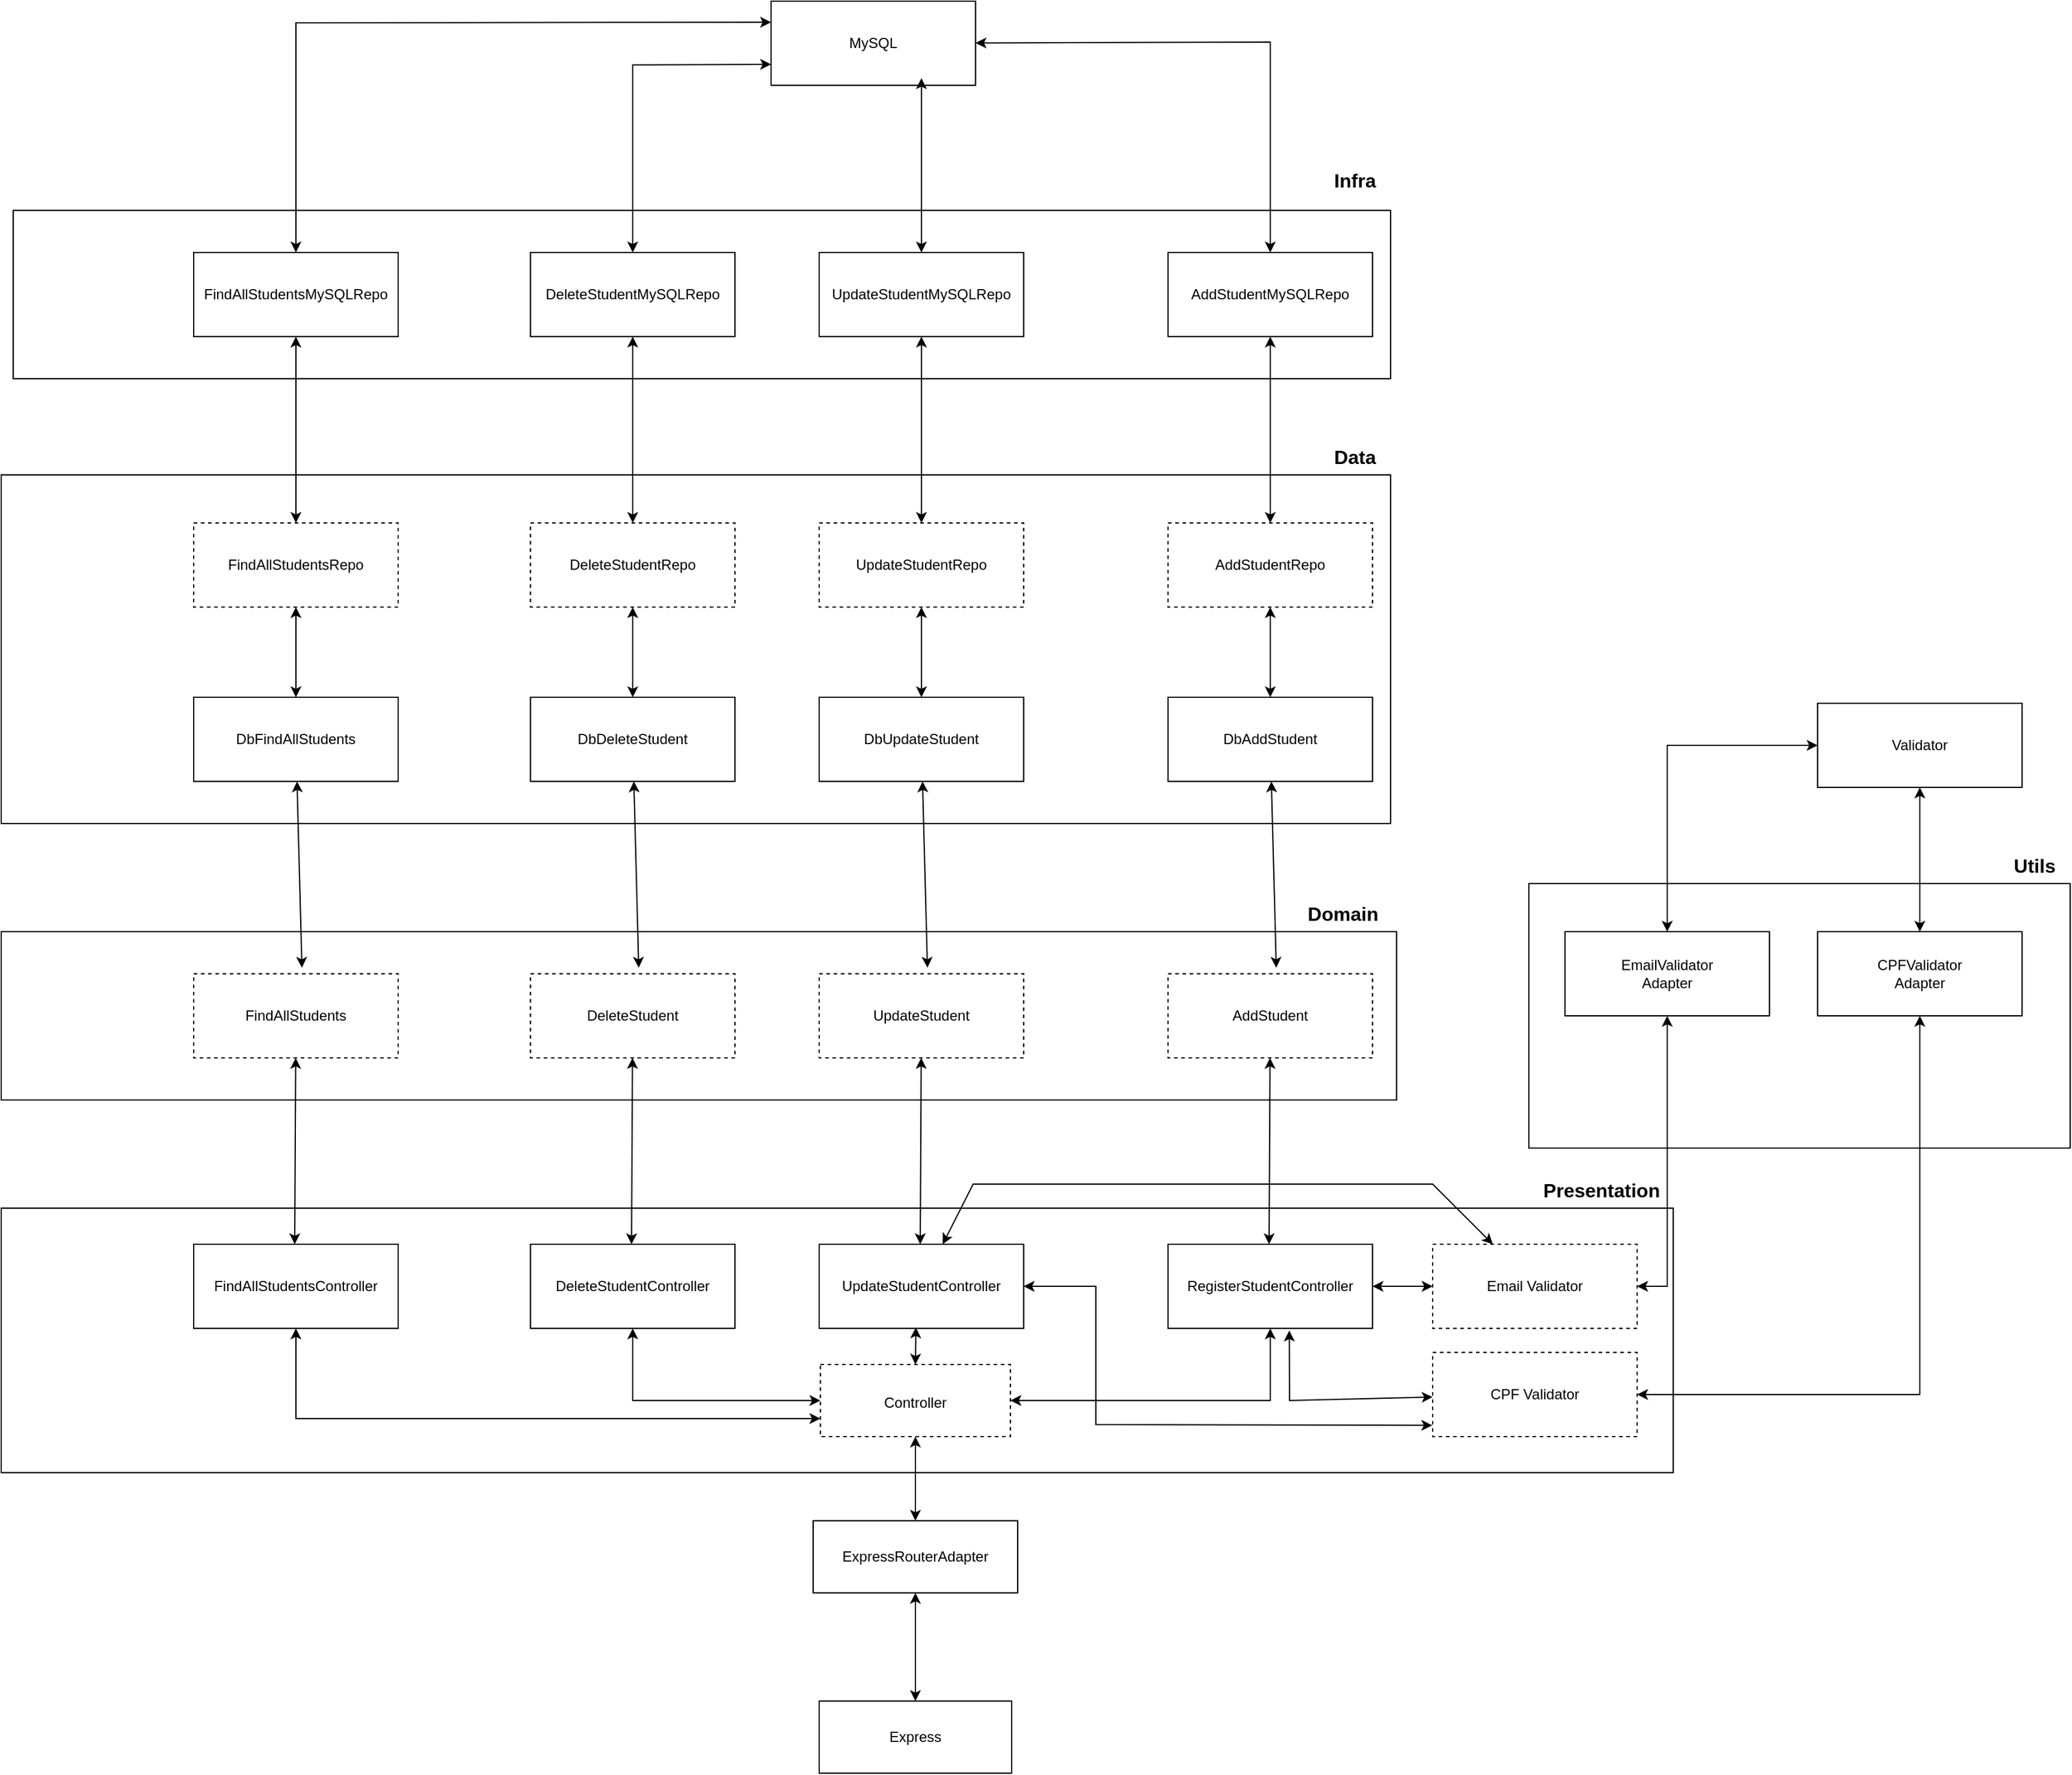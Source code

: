 <mxfile version="20.3.0" type="device"><diagram id="8L52Tdg6AZ5Mb-JQZGqr" name="Página-1"><mxGraphModel dx="2131" dy="1820" grid="1" gridSize="10" guides="1" tooltips="1" connect="1" arrows="1" fold="1" page="1" pageScale="1" pageWidth="827" pageHeight="1169" math="0" shadow="0"><root><mxCell id="0"/><mxCell id="1" parent="0"/><mxCell id="jkvkecOj0ouxLWe6TTOv-1" value="Express" style="rounded=0;whiteSpace=wrap;html=1;" parent="1" vertex="1"><mxGeometry x="350" y="760" width="160" height="60" as="geometry"/></mxCell><mxCell id="jkvkecOj0ouxLWe6TTOv-4" value="ExpressRouterAdapter" style="rounded=0;whiteSpace=wrap;html=1;" parent="1" vertex="1"><mxGeometry x="345" y="610" width="170" height="60" as="geometry"/></mxCell><mxCell id="jkvkecOj0ouxLWe6TTOv-7" value="" style="endArrow=classic;startArrow=classic;html=1;rounded=0;fontSize=12;exitX=0.5;exitY=0;exitDx=0;exitDy=0;entryX=0.473;entryY=0.988;entryDx=0;entryDy=0;entryPerimeter=0;" parent="1" source="jkvkecOj0ouxLWe6TTOv-1" edge="1"><mxGeometry width="50" height="50" relative="1" as="geometry"><mxPoint x="390" y="810" as="sourcePoint"/><mxPoint x="430" y="670" as="targetPoint"/></mxGeometry></mxCell><mxCell id="jkvkecOj0ouxLWe6TTOv-8" value="" style="rounded=0;whiteSpace=wrap;html=1;" parent="1" vertex="1"><mxGeometry x="-330" y="350" width="1390" height="220" as="geometry"/></mxCell><mxCell id="jkvkecOj0ouxLWe6TTOv-9" value="Presentation" style="text;html=1;resizable=0;autosize=1;align=center;verticalAlign=middle;points=[];fillColor=none;strokeColor=none;rounded=0;fontSize=16;fontStyle=1" parent="1" vertex="1"><mxGeometry x="940" y="320" width="120" height="30" as="geometry"/></mxCell><mxCell id="jkvkecOj0ouxLWe6TTOv-10" value="&lt;font style=&quot;font-size: 12px;&quot;&gt;Controller&lt;/font&gt;" style="rounded=0;whiteSpace=wrap;html=1;fontSize=16;dashed=1;" parent="1" vertex="1"><mxGeometry x="351" y="480" width="158" height="60" as="geometry"/></mxCell><mxCell id="jkvkecOj0ouxLWe6TTOv-11" value="" style="endArrow=classic;startArrow=classic;html=1;rounded=0;fontSize=12;exitX=0.5;exitY=0;exitDx=0;exitDy=0;entryX=0.473;entryY=0.988;entryDx=0;entryDy=0;entryPerimeter=0;" parent="1" source="jkvkecOj0ouxLWe6TTOv-4" edge="1"><mxGeometry width="50" height="50" relative="1" as="geometry"><mxPoint x="390" y="510" as="sourcePoint"/><mxPoint x="430" y="540" as="targetPoint"/></mxGeometry></mxCell><mxCell id="jkvkecOj0ouxLWe6TTOv-14" value="RegisterStudentController" style="rounded=0;whiteSpace=wrap;html=1;fontSize=12;" parent="1" vertex="1"><mxGeometry x="640" y="380" width="170" height="70" as="geometry"/></mxCell><mxCell id="jkvkecOj0ouxLWe6TTOv-15" value="" style="rounded=0;whiteSpace=wrap;html=1;fontSize=12;" parent="1" vertex="1"><mxGeometry x="-330" y="120" width="1160" height="140" as="geometry"/></mxCell><mxCell id="jkvkecOj0ouxLWe6TTOv-17" value="Domain" style="text;html=1;resizable=0;autosize=1;align=center;verticalAlign=middle;points=[];fillColor=none;strokeColor=none;rounded=0;fontSize=16;fontStyle=1" parent="1" vertex="1"><mxGeometry x="745" y="90" width="80" height="30" as="geometry"/></mxCell><mxCell id="jkvkecOj0ouxLWe6TTOv-18" value="AddStudent" style="rounded=0;whiteSpace=wrap;html=1;fontSize=12;dashed=1;" parent="1" vertex="1"><mxGeometry x="640" y="155" width="170" height="70" as="geometry"/></mxCell><mxCell id="jkvkecOj0ouxLWe6TTOv-19" value="" style="rounded=0;whiteSpace=wrap;html=1;fontSize=12;" parent="1" vertex="1"><mxGeometry x="-330" y="-260" width="1155" height="290" as="geometry"/></mxCell><mxCell id="jkvkecOj0ouxLWe6TTOv-20" value="Data" style="text;html=1;resizable=0;autosize=1;align=center;verticalAlign=middle;points=[];fillColor=none;strokeColor=none;rounded=0;fontSize=16;fontStyle=1" parent="1" vertex="1"><mxGeometry x="765" y="-290" width="60" height="30" as="geometry"/></mxCell><mxCell id="jkvkecOj0ouxLWe6TTOv-21" value="DbAddStudent" style="rounded=0;whiteSpace=wrap;html=1;fontSize=12;" parent="1" vertex="1"><mxGeometry x="640" y="-75" width="170" height="70" as="geometry"/></mxCell><mxCell id="jkvkecOj0ouxLWe6TTOv-22" value="" style="rounded=0;whiteSpace=wrap;html=1;fontSize=12;" parent="1" vertex="1"><mxGeometry x="-320" y="-480" width="1145" height="140" as="geometry"/></mxCell><mxCell id="jkvkecOj0ouxLWe6TTOv-23" value="Infra" style="text;html=1;resizable=0;autosize=1;align=center;verticalAlign=middle;points=[];fillColor=none;strokeColor=none;rounded=0;fontSize=16;fontStyle=1" parent="1" vertex="1"><mxGeometry x="765" y="-520" width="60" height="30" as="geometry"/></mxCell><mxCell id="jkvkecOj0ouxLWe6TTOv-24" value="AddStudentRepo" style="rounded=0;whiteSpace=wrap;html=1;fontSize=12;dashed=1;" parent="1" vertex="1"><mxGeometry x="640" y="-220" width="170" height="70" as="geometry"/></mxCell><mxCell id="jkvkecOj0ouxLWe6TTOv-25" value="AddStudentMySQLRepo" style="rounded=0;whiteSpace=wrap;html=1;fontSize=12;" parent="1" vertex="1"><mxGeometry x="640" y="-445" width="170" height="70" as="geometry"/></mxCell><mxCell id="jkvkecOj0ouxLWe6TTOv-26" value="" style="endArrow=classic;startArrow=classic;html=1;rounded=0;fontSize=12;" parent="1" target="jkvkecOj0ouxLWe6TTOv-18" edge="1"><mxGeometry width="50" height="50" relative="1" as="geometry"><mxPoint x="724" y="380" as="sourcePoint"/><mxPoint x="724.29" y="320" as="targetPoint"/></mxGeometry></mxCell><mxCell id="jkvkecOj0ouxLWe6TTOv-27" value="" style="endArrow=classic;startArrow=classic;html=1;rounded=0;fontSize=12;exitX=0.5;exitY=0;exitDx=0;exitDy=0;" parent="1" target="jkvkecOj0ouxLWe6TTOv-21" edge="1"><mxGeometry width="50" height="50" relative="1" as="geometry"><mxPoint x="730" y="150" as="sourcePoint"/><mxPoint x="620" y="10" as="targetPoint"/></mxGeometry></mxCell><mxCell id="jkvkecOj0ouxLWe6TTOv-28" value="" style="endArrow=classic;startArrow=classic;html=1;rounded=0;fontSize=12;exitX=0.5;exitY=0;exitDx=0;exitDy=0;" parent="1" source="jkvkecOj0ouxLWe6TTOv-21" target="jkvkecOj0ouxLWe6TTOv-24" edge="1"><mxGeometry width="50" height="50" relative="1" as="geometry"><mxPoint x="570" y="-110" as="sourcePoint"/><mxPoint x="620" y="-160" as="targetPoint"/></mxGeometry></mxCell><mxCell id="jkvkecOj0ouxLWe6TTOv-29" value="" style="endArrow=classic;startArrow=classic;html=1;rounded=0;fontSize=12;" parent="1" source="jkvkecOj0ouxLWe6TTOv-10" target="jkvkecOj0ouxLWe6TTOv-14" edge="1"><mxGeometry width="50" height="50" relative="1" as="geometry"><mxPoint x="570" y="540" as="sourcePoint"/><mxPoint x="620" y="490" as="targetPoint"/><Array as="points"><mxPoint x="725" y="510"/></Array></mxGeometry></mxCell><mxCell id="jkvkecOj0ouxLWe6TTOv-30" value="" style="endArrow=classic;startArrow=classic;html=1;rounded=0;fontSize=12;exitX=0.5;exitY=0;exitDx=0;exitDy=0;entryX=0.5;entryY=1;entryDx=0;entryDy=0;" parent="1" source="jkvkecOj0ouxLWe6TTOv-24" target="jkvkecOj0ouxLWe6TTOv-25" edge="1"><mxGeometry width="50" height="50" relative="1" as="geometry"><mxPoint x="470" y="-290" as="sourcePoint"/><mxPoint x="520" y="-340" as="targetPoint"/></mxGeometry></mxCell><mxCell id="jkvkecOj0ouxLWe6TTOv-31" value="MySQL" style="rounded=0;whiteSpace=wrap;html=1;fontSize=12;" parent="1" vertex="1"><mxGeometry x="310" y="-654" width="170" height="70" as="geometry"/></mxCell><mxCell id="jkvkecOj0ouxLWe6TTOv-32" value="" style="endArrow=classic;startArrow=classic;html=1;rounded=0;fontSize=12;exitX=0.5;exitY=0;exitDx=0;exitDy=0;" parent="1" source="jkvkecOj0ouxLWe6TTOv-25" target="jkvkecOj0ouxLWe6TTOv-31" edge="1"><mxGeometry width="50" height="50" relative="1" as="geometry"><mxPoint x="470" y="-390" as="sourcePoint"/><mxPoint x="520" y="-440" as="targetPoint"/><Array as="points"><mxPoint x="725" y="-620"/></Array></mxGeometry></mxCell><mxCell id="jkvkecOj0ouxLWe6TTOv-33" value="" style="rounded=0;whiteSpace=wrap;html=1;" parent="1" vertex="1"><mxGeometry x="940" y="80" width="450" height="220" as="geometry"/></mxCell><mxCell id="jkvkecOj0ouxLWe6TTOv-35" value="Utils" style="text;html=1;resizable=0;autosize=1;align=center;verticalAlign=middle;points=[];fillColor=none;strokeColor=none;rounded=0;fontSize=16;fontStyle=1" parent="1" vertex="1"><mxGeometry x="1330" y="50" width="60" height="30" as="geometry"/></mxCell><mxCell id="jkvkecOj0ouxLWe6TTOv-36" value="Email Validator" style="rounded=0;whiteSpace=wrap;html=1;fontSize=12;dashed=1;" parent="1" vertex="1"><mxGeometry x="860" y="380" width="170" height="70" as="geometry"/></mxCell><mxCell id="jkvkecOj0ouxLWe6TTOv-37" value="CPF Validator" style="rounded=0;whiteSpace=wrap;html=1;fontSize=12;dashed=1;" parent="1" vertex="1"><mxGeometry x="860" y="470" width="170" height="70" as="geometry"/></mxCell><mxCell id="jkvkecOj0ouxLWe6TTOv-38" value="" style="endArrow=classic;startArrow=classic;html=1;rounded=0;fontSize=12;" parent="1" source="jkvkecOj0ouxLWe6TTOv-14" target="jkvkecOj0ouxLWe6TTOv-36" edge="1"><mxGeometry width="50" height="50" relative="1" as="geometry"><mxPoint x="780" y="400" as="sourcePoint"/><mxPoint x="830" y="350" as="targetPoint"/></mxGeometry></mxCell><mxCell id="jkvkecOj0ouxLWe6TTOv-39" value="" style="endArrow=classic;startArrow=classic;html=1;rounded=0;fontSize=12;exitX=0.593;exitY=1.025;exitDx=0;exitDy=0;exitPerimeter=0;" parent="1" source="jkvkecOj0ouxLWe6TTOv-14" target="jkvkecOj0ouxLWe6TTOv-37" edge="1"><mxGeometry width="50" height="50" relative="1" as="geometry"><mxPoint x="780" y="400" as="sourcePoint"/><mxPoint x="830" y="350" as="targetPoint"/><Array as="points"><mxPoint x="741" y="510"/></Array></mxGeometry></mxCell><mxCell id="jkvkecOj0ouxLWe6TTOv-40" value="EmailValidator&lt;br&gt;Adapter" style="rounded=0;whiteSpace=wrap;html=1;fontSize=12;" parent="1" vertex="1"><mxGeometry x="970" y="120" width="170" height="70" as="geometry"/></mxCell><mxCell id="jkvkecOj0ouxLWe6TTOv-41" value="CPFValidator&lt;br&gt;Adapter" style="rounded=0;whiteSpace=wrap;html=1;fontSize=12;" parent="1" vertex="1"><mxGeometry x="1180" y="120" width="170" height="70" as="geometry"/></mxCell><mxCell id="jkvkecOj0ouxLWe6TTOv-42" value="" style="endArrow=classic;startArrow=classic;html=1;rounded=0;fontSize=12;exitX=1;exitY=0.5;exitDx=0;exitDy=0;entryX=0.5;entryY=1;entryDx=0;entryDy=0;" parent="1" source="jkvkecOj0ouxLWe6TTOv-36" target="jkvkecOj0ouxLWe6TTOv-40" edge="1"><mxGeometry width="50" height="50" relative="1" as="geometry"><mxPoint x="1150" y="270" as="sourcePoint"/><mxPoint x="1200" y="220" as="targetPoint"/><Array as="points"><mxPoint x="1055" y="415"/></Array></mxGeometry></mxCell><mxCell id="jkvkecOj0ouxLWe6TTOv-44" value="" style="endArrow=classic;startArrow=classic;html=1;rounded=0;fontSize=12;exitX=1;exitY=0.5;exitDx=0;exitDy=0;entryX=0.5;entryY=1;entryDx=0;entryDy=0;" parent="1" source="jkvkecOj0ouxLWe6TTOv-37" target="jkvkecOj0ouxLWe6TTOv-41" edge="1"><mxGeometry width="50" height="50" relative="1" as="geometry"><mxPoint x="1150" y="270" as="sourcePoint"/><mxPoint x="1200" y="220" as="targetPoint"/><Array as="points"><mxPoint x="1265" y="505"/></Array></mxGeometry></mxCell><mxCell id="jkvkecOj0ouxLWe6TTOv-45" value="Validator" style="rounded=0;whiteSpace=wrap;html=1;fontSize=12;" parent="1" vertex="1"><mxGeometry x="1180" y="-70" width="170" height="70" as="geometry"/></mxCell><mxCell id="jkvkecOj0ouxLWe6TTOv-46" value="" style="endArrow=classic;startArrow=classic;html=1;rounded=0;fontSize=12;exitX=0.5;exitY=0;exitDx=0;exitDy=0;entryX=0;entryY=0.5;entryDx=0;entryDy=0;" parent="1" source="jkvkecOj0ouxLWe6TTOv-40" target="jkvkecOj0ouxLWe6TTOv-45" edge="1"><mxGeometry width="50" height="50" relative="1" as="geometry"><mxPoint x="1150" y="270" as="sourcePoint"/><mxPoint x="1200" y="220" as="targetPoint"/><Array as="points"><mxPoint x="1055" y="-35"/></Array></mxGeometry></mxCell><mxCell id="jkvkecOj0ouxLWe6TTOv-47" value="" style="endArrow=classic;startArrow=classic;html=1;rounded=0;fontSize=12;entryX=0.5;entryY=1;entryDx=0;entryDy=0;" parent="1" source="jkvkecOj0ouxLWe6TTOv-41" target="jkvkecOj0ouxLWe6TTOv-45" edge="1"><mxGeometry width="50" height="50" relative="1" as="geometry"><mxPoint x="1150" y="270" as="sourcePoint"/><mxPoint x="1200" y="220" as="targetPoint"/></mxGeometry></mxCell><mxCell id="jkvkecOj0ouxLWe6TTOv-48" value="UpdateStudentController" style="rounded=0;whiteSpace=wrap;html=1;fontSize=12;" parent="1" vertex="1"><mxGeometry x="350" y="380" width="170" height="70" as="geometry"/></mxCell><mxCell id="jkvkecOj0ouxLWe6TTOv-49" value="UpdateStudent" style="rounded=0;whiteSpace=wrap;html=1;fontSize=12;dashed=1;" parent="1" vertex="1"><mxGeometry x="350" y="155" width="170" height="70" as="geometry"/></mxCell><mxCell id="jkvkecOj0ouxLWe6TTOv-50" value="DbUpdateStudent" style="rounded=0;whiteSpace=wrap;html=1;fontSize=12;" parent="1" vertex="1"><mxGeometry x="350" y="-75" width="170" height="70" as="geometry"/></mxCell><mxCell id="jkvkecOj0ouxLWe6TTOv-51" value="UpdateStudentRepo" style="rounded=0;whiteSpace=wrap;html=1;fontSize=12;dashed=1;" parent="1" vertex="1"><mxGeometry x="350" y="-220" width="170" height="70" as="geometry"/></mxCell><mxCell id="jkvkecOj0ouxLWe6TTOv-52" value="UpdateStudentMySQLRepo" style="rounded=0;whiteSpace=wrap;html=1;fontSize=12;" parent="1" vertex="1"><mxGeometry x="350" y="-445" width="170" height="70" as="geometry"/></mxCell><mxCell id="jkvkecOj0ouxLWe6TTOv-53" value="" style="endArrow=classic;startArrow=classic;html=1;rounded=0;fontSize=12;" parent="1" target="jkvkecOj0ouxLWe6TTOv-49" edge="1"><mxGeometry width="50" height="50" relative="1" as="geometry"><mxPoint x="434" y="380" as="sourcePoint"/><mxPoint x="434.29" y="320" as="targetPoint"/></mxGeometry></mxCell><mxCell id="jkvkecOj0ouxLWe6TTOv-54" value="" style="endArrow=classic;startArrow=classic;html=1;rounded=0;fontSize=12;exitX=0.5;exitY=0;exitDx=0;exitDy=0;" parent="1" target="jkvkecOj0ouxLWe6TTOv-50" edge="1"><mxGeometry width="50" height="50" relative="1" as="geometry"><mxPoint x="440" y="150" as="sourcePoint"/><mxPoint x="330" y="10" as="targetPoint"/></mxGeometry></mxCell><mxCell id="jkvkecOj0ouxLWe6TTOv-55" value="" style="endArrow=classic;startArrow=classic;html=1;rounded=0;fontSize=12;exitX=0.5;exitY=0;exitDx=0;exitDy=0;" parent="1" source="jkvkecOj0ouxLWe6TTOv-50" target="jkvkecOj0ouxLWe6TTOv-51" edge="1"><mxGeometry width="50" height="50" relative="1" as="geometry"><mxPoint x="280" y="-110" as="sourcePoint"/><mxPoint x="330" y="-160" as="targetPoint"/></mxGeometry></mxCell><mxCell id="jkvkecOj0ouxLWe6TTOv-56" value="" style="endArrow=classic;startArrow=classic;html=1;rounded=0;fontSize=12;exitX=0.5;exitY=0;exitDx=0;exitDy=0;entryX=0.5;entryY=1;entryDx=0;entryDy=0;" parent="1" source="jkvkecOj0ouxLWe6TTOv-51" target="jkvkecOj0ouxLWe6TTOv-52" edge="1"><mxGeometry width="50" height="50" relative="1" as="geometry"><mxPoint x="180" y="-290" as="sourcePoint"/><mxPoint x="230" y="-340" as="targetPoint"/></mxGeometry></mxCell><mxCell id="jkvkecOj0ouxLWe6TTOv-57" value="" style="endArrow=classic;startArrow=classic;html=1;rounded=0;fontSize=12;exitX=0.5;exitY=0;exitDx=0;exitDy=0;" parent="1" source="jkvkecOj0ouxLWe6TTOv-52" edge="1"><mxGeometry width="50" height="50" relative="1" as="geometry"><mxPoint x="580" y="-170" as="sourcePoint"/><mxPoint x="435" y="-590" as="targetPoint"/></mxGeometry></mxCell><mxCell id="jkvkecOj0ouxLWe6TTOv-58" value="" style="endArrow=classic;startArrow=classic;html=1;rounded=0;fontSize=12;exitX=0.5;exitY=0;exitDx=0;exitDy=0;entryX=0.473;entryY=0.988;entryDx=0;entryDy=0;entryPerimeter=0;" parent="1" source="jkvkecOj0ouxLWe6TTOv-10" target="jkvkecOj0ouxLWe6TTOv-48" edge="1"><mxGeometry width="50" height="50" relative="1" as="geometry"><mxPoint x="300" y="480" as="sourcePoint"/><mxPoint x="350" y="430" as="targetPoint"/></mxGeometry></mxCell><mxCell id="jkvkecOj0ouxLWe6TTOv-59" value="" style="endArrow=classic;startArrow=classic;html=1;rounded=0;fontSize=12;entryX=-0.002;entryY=0.866;entryDx=0;entryDy=0;entryPerimeter=0;" parent="1" source="jkvkecOj0ouxLWe6TTOv-48" target="jkvkecOj0ouxLWe6TTOv-37" edge="1"><mxGeometry width="50" height="50" relative="1" as="geometry"><mxPoint x="710" y="610" as="sourcePoint"/><mxPoint x="760" y="560" as="targetPoint"/><Array as="points"><mxPoint x="580" y="415"/><mxPoint x="580" y="530"/></Array></mxGeometry></mxCell><mxCell id="jkvkecOj0ouxLWe6TTOv-60" value="" style="endArrow=classic;startArrow=classic;html=1;rounded=0;fontSize=12;" parent="1" source="jkvkecOj0ouxLWe6TTOv-48" target="jkvkecOj0ouxLWe6TTOv-36" edge="1"><mxGeometry width="50" height="50" relative="1" as="geometry"><mxPoint x="510" y="450" as="sourcePoint"/><mxPoint x="560" y="400" as="targetPoint"/><Array as="points"><mxPoint x="478" y="330"/><mxPoint x="700" y="330"/><mxPoint x="790" y="330"/><mxPoint x="860" y="330"/></Array></mxGeometry></mxCell><mxCell id="jkvkecOj0ouxLWe6TTOv-61" value="DeleteStudentController" style="rounded=0;whiteSpace=wrap;html=1;fontSize=12;" parent="1" vertex="1"><mxGeometry x="110" y="380" width="170" height="70" as="geometry"/></mxCell><mxCell id="jkvkecOj0ouxLWe6TTOv-62" value="DeleteStudent" style="rounded=0;whiteSpace=wrap;html=1;fontSize=12;dashed=1;" parent="1" vertex="1"><mxGeometry x="110" y="155" width="170" height="70" as="geometry"/></mxCell><mxCell id="jkvkecOj0ouxLWe6TTOv-63" value="DbDeleteStudent" style="rounded=0;whiteSpace=wrap;html=1;fontSize=12;" parent="1" vertex="1"><mxGeometry x="110" y="-75" width="170" height="70" as="geometry"/></mxCell><mxCell id="jkvkecOj0ouxLWe6TTOv-64" value="DeleteStudentRepo" style="rounded=0;whiteSpace=wrap;html=1;fontSize=12;dashed=1;" parent="1" vertex="1"><mxGeometry x="110" y="-220" width="170" height="70" as="geometry"/></mxCell><mxCell id="jkvkecOj0ouxLWe6TTOv-65" value="DeleteStudentMySQLRepo" style="rounded=0;whiteSpace=wrap;html=1;fontSize=12;" parent="1" vertex="1"><mxGeometry x="110" y="-445" width="170" height="70" as="geometry"/></mxCell><mxCell id="jkvkecOj0ouxLWe6TTOv-66" value="" style="endArrow=classic;startArrow=classic;html=1;rounded=0;fontSize=12;" parent="1" target="jkvkecOj0ouxLWe6TTOv-62" edge="1"><mxGeometry width="50" height="50" relative="1" as="geometry"><mxPoint x="194" y="380" as="sourcePoint"/><mxPoint x="194.29" y="320" as="targetPoint"/></mxGeometry></mxCell><mxCell id="jkvkecOj0ouxLWe6TTOv-67" value="" style="endArrow=classic;startArrow=classic;html=1;rounded=0;fontSize=12;exitX=0.5;exitY=0;exitDx=0;exitDy=0;" parent="1" target="jkvkecOj0ouxLWe6TTOv-63" edge="1"><mxGeometry width="50" height="50" relative="1" as="geometry"><mxPoint x="200" y="150" as="sourcePoint"/><mxPoint x="90" y="10" as="targetPoint"/></mxGeometry></mxCell><mxCell id="jkvkecOj0ouxLWe6TTOv-68" value="" style="endArrow=classic;startArrow=classic;html=1;rounded=0;fontSize=12;exitX=0.5;exitY=0;exitDx=0;exitDy=0;" parent="1" source="jkvkecOj0ouxLWe6TTOv-63" target="jkvkecOj0ouxLWe6TTOv-64" edge="1"><mxGeometry width="50" height="50" relative="1" as="geometry"><mxPoint x="40" y="-110" as="sourcePoint"/><mxPoint x="90" y="-160" as="targetPoint"/></mxGeometry></mxCell><mxCell id="jkvkecOj0ouxLWe6TTOv-69" value="" style="endArrow=classic;startArrow=classic;html=1;rounded=0;fontSize=12;exitX=0.5;exitY=0;exitDx=0;exitDy=0;entryX=0.5;entryY=1;entryDx=0;entryDy=0;" parent="1" source="jkvkecOj0ouxLWe6TTOv-64" target="jkvkecOj0ouxLWe6TTOv-65" edge="1"><mxGeometry width="50" height="50" relative="1" as="geometry"><mxPoint x="-60" y="-290" as="sourcePoint"/><mxPoint x="-10" y="-340" as="targetPoint"/></mxGeometry></mxCell><mxCell id="jkvkecOj0ouxLWe6TTOv-72" value="" style="endArrow=classic;startArrow=classic;html=1;rounded=0;fontSize=12;" parent="1" source="jkvkecOj0ouxLWe6TTOv-61" target="jkvkecOj0ouxLWe6TTOv-10" edge="1"><mxGeometry width="50" height="50" relative="1" as="geometry"><mxPoint x="380" y="310" as="sourcePoint"/><mxPoint x="430" y="260" as="targetPoint"/><Array as="points"><mxPoint x="195" y="510"/></Array></mxGeometry></mxCell><mxCell id="jkvkecOj0ouxLWe6TTOv-73" value="FindAllStudentsController" style="rounded=0;whiteSpace=wrap;html=1;fontSize=12;" parent="1" vertex="1"><mxGeometry x="-170" y="380" width="170" height="70" as="geometry"/></mxCell><mxCell id="jkvkecOj0ouxLWe6TTOv-74" value="FindAllStudents" style="rounded=0;whiteSpace=wrap;html=1;fontSize=12;dashed=1;" parent="1" vertex="1"><mxGeometry x="-170" y="155" width="170" height="70" as="geometry"/></mxCell><mxCell id="jkvkecOj0ouxLWe6TTOv-75" value="DbFindAllStudents" style="rounded=0;whiteSpace=wrap;html=1;fontSize=12;" parent="1" vertex="1"><mxGeometry x="-170" y="-75" width="170" height="70" as="geometry"/></mxCell><mxCell id="jkvkecOj0ouxLWe6TTOv-76" value="FindAllStudentsRepo" style="rounded=0;whiteSpace=wrap;html=1;fontSize=12;dashed=1;" parent="1" vertex="1"><mxGeometry x="-170" y="-220" width="170" height="70" as="geometry"/></mxCell><mxCell id="jkvkecOj0ouxLWe6TTOv-77" value="FindAllStudentsMySQLRepo" style="rounded=0;whiteSpace=wrap;html=1;fontSize=12;" parent="1" vertex="1"><mxGeometry x="-170" y="-445" width="170" height="70" as="geometry"/></mxCell><mxCell id="jkvkecOj0ouxLWe6TTOv-78" value="" style="endArrow=classic;startArrow=classic;html=1;rounded=0;fontSize=12;" parent="1" target="jkvkecOj0ouxLWe6TTOv-74" edge="1"><mxGeometry width="50" height="50" relative="1" as="geometry"><mxPoint x="-86" y="380" as="sourcePoint"/><mxPoint x="-85.71" y="320" as="targetPoint"/></mxGeometry></mxCell><mxCell id="jkvkecOj0ouxLWe6TTOv-79" value="" style="endArrow=classic;startArrow=classic;html=1;rounded=0;fontSize=12;exitX=0.5;exitY=0;exitDx=0;exitDy=0;" parent="1" target="jkvkecOj0ouxLWe6TTOv-75" edge="1"><mxGeometry width="50" height="50" relative="1" as="geometry"><mxPoint x="-80" y="150" as="sourcePoint"/><mxPoint x="-190" y="10" as="targetPoint"/></mxGeometry></mxCell><mxCell id="jkvkecOj0ouxLWe6TTOv-80" value="" style="endArrow=classic;startArrow=classic;html=1;rounded=0;fontSize=12;exitX=0.5;exitY=0;exitDx=0;exitDy=0;" parent="1" source="jkvkecOj0ouxLWe6TTOv-75" target="jkvkecOj0ouxLWe6TTOv-76" edge="1"><mxGeometry width="50" height="50" relative="1" as="geometry"><mxPoint x="-240" y="-110" as="sourcePoint"/><mxPoint x="-190" y="-160" as="targetPoint"/></mxGeometry></mxCell><mxCell id="jkvkecOj0ouxLWe6TTOv-81" value="" style="endArrow=classic;startArrow=classic;html=1;rounded=0;fontSize=12;exitX=0.5;exitY=0;exitDx=0;exitDy=0;entryX=0.5;entryY=1;entryDx=0;entryDy=0;" parent="1" source="jkvkecOj0ouxLWe6TTOv-76" target="jkvkecOj0ouxLWe6TTOv-77" edge="1"><mxGeometry width="50" height="50" relative="1" as="geometry"><mxPoint x="-340" y="-290" as="sourcePoint"/><mxPoint x="-290" y="-340" as="targetPoint"/></mxGeometry></mxCell><mxCell id="jkvkecOj0ouxLWe6TTOv-82" value="" style="endArrow=classic;startArrow=classic;html=1;rounded=0;fontSize=12;exitX=0.5;exitY=0;exitDx=0;exitDy=0;entryX=0;entryY=0.25;entryDx=0;entryDy=0;" parent="1" source="jkvkecOj0ouxLWe6TTOv-77" target="jkvkecOj0ouxLWe6TTOv-31" edge="1"><mxGeometry width="50" height="50" relative="1" as="geometry"><mxPoint x="40" y="-400" as="sourcePoint"/><mxPoint x="90" y="-450" as="targetPoint"/><Array as="points"><mxPoint x="-85" y="-636"/></Array></mxGeometry></mxCell><mxCell id="jkvkecOj0ouxLWe6TTOv-83" value="" style="endArrow=classic;startArrow=classic;html=1;rounded=0;fontSize=12;entryX=0;entryY=0.75;entryDx=0;entryDy=0;" parent="1" source="jkvkecOj0ouxLWe6TTOv-73" target="jkvkecOj0ouxLWe6TTOv-10" edge="1"><mxGeometry width="50" height="50" relative="1" as="geometry"><mxPoint x="40" y="350" as="sourcePoint"/><mxPoint x="90" y="300" as="targetPoint"/><Array as="points"><mxPoint x="-85" y="525"/></Array></mxGeometry></mxCell><mxCell id="TkY8liih4X3ujLMEguCY-1" value="" style="endArrow=classic;startArrow=classic;html=1;rounded=0;exitX=0.5;exitY=0;exitDx=0;exitDy=0;entryX=0;entryY=0.75;entryDx=0;entryDy=0;" edge="1" parent="1" source="jkvkecOj0ouxLWe6TTOv-65" target="jkvkecOj0ouxLWe6TTOv-31"><mxGeometry width="50" height="50" relative="1" as="geometry"><mxPoint x="180" y="-490" as="sourcePoint"/><mxPoint x="230" y="-540" as="targetPoint"/><Array as="points"><mxPoint x="195" y="-601"/></Array></mxGeometry></mxCell></root></mxGraphModel></diagram></mxfile>